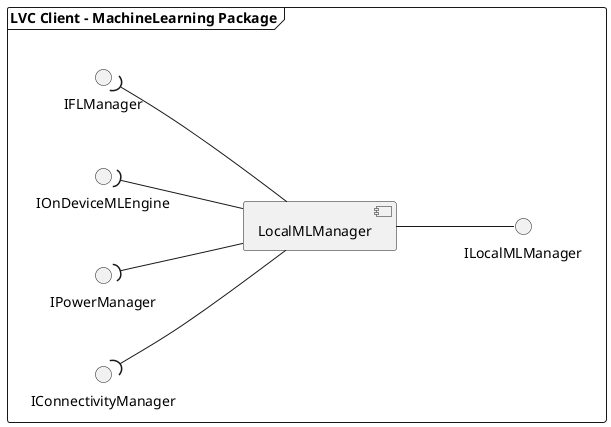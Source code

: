@startuml

left to right direction

frame "LVC Client - MachineLearning Package" {
    component LocalMLManager
    LocalMLManager --() ILocalMLManager
    IFLManager )-- LocalMLManager
    IOnDeviceMLEngine )-- LocalMLManager
    IPowerManager )-- LocalMLManager
    IConnectivityManager )-- LocalMLManager
}

@enduml

@startuml LocalMLManager

skinparam linetype ortho
hide stereotype

' interface IOnDeviceMLEngine
' interface IFLManager

' Override the style only for packages with the <<Annotation>> stereotype
skinparam package<<Annotation>> {
    BorderColor red
    FontColor red
}

package PLocalMLManager as "LocalMLManager Package" {

    ' External interface provided by LocalMLManager
    interface ILocalMLManager {
        + getLatestModelVersion(modelName: String): String
        + getModel(modelName: String, version: String): Model
        + addTrainingData(modelName: String, labeledFeatures: Pair<String, List<Feature>>): boolean
        + scheduleTrainingBinaryClassifier(modelName: String, targetLabels: List<String>): boolean
    }

    ' LocalMLManager acts as a Facade for ML operations
    class LocalMLManager implements ILocalMLManager {
        - trainingDB: TrainingDB
        - modelDB: LocalModelDB
        - taskEngine: FLTaskEngine
        - isCharging: boolean
        - isWifi: boolean
        + getLatestModelVersion(modelName: String): String
        + getModel(modelName: String, version: String): Model
        + addTrainingData(modelName: String, labeledFeatures: List<Pair<Feature, String>>)
        + scheduleTrainingBinaryClassifier(modelName: String, targetLabels: List<String>): boolean
    }

    ' Listener for device charging events to trigger training tasks
    together {
    class DeviceChargingListener {
        + onChargeBegin(): void
        + onChargeEnd(): void
    }
    class WifiConnectListener {
        + onWifiConnect(): void
        + onWifiDisconnect(): void
    }
    }

    ' Queue that holds tasks (using the Command Pattern)
    class FLTaskQueue {
        - tasks: List<FLTask>
        + enqueue(task: FLTask): boolean
        + dequeueWithCondition(condFlags: int): FLTask
    }

    ' Design pattern annotation with package boxes
    package "Command - Command Pattern" <<Annotation>> {

    ' Command interface for FL tasks
    abstract FLTask {
        + condFlags: int
        + FLTask(condFlags: int)
        + execute(): boolean
    }

    }

    ' Design pattern annotation with package boxes
    package "Invoker - Command Pattern" <<Annotation>> {

    class FLTaskEngine {
        - taskQueue: FLTaskQueue

        - scheduleSynchronizingModelDB(): void
        + scheduleTrainingBinaryClassifier(modelName: String, targetLabels: List<String>): boolean
        + executeATask(condFlags: int): boolean
    }

    }

    ' Design pattern annotation with package boxes
    package "Concrete Command - Command Pattern" <<Annotation>> {

    ' Concrete tasks for global model synchronization and local model update
    class GlobalModelDownloadTask {
        - modelDB: LocalModelDB
        - targetModelName: String
        - targetModelVersion: String
        + execute(): boolean
    }
    class LocalBinaryClassifierModelUpdateTask {
        - modelDB: LocalModelDB
        - trainingDB: TrainingDB
        - targetLabels: List<String>
        - targetModelName: String
        - targetModelVersion: String
        + execute(): boolean
    }
    class LocalModelUploadTask {
        - modelDB: LocalModelDB
        - targetModelName: String
        - targetModelVersion: String
        + execute(): boolean
    }

    }

    ' Databases for training data and model files
    class TrainingDB {
        + getTrainingData(labels: List<String>): Feature
        + storeTrainingData(data: Feature): void
    }

    class LocalModelDB {
        + listModels(): List<Pair<String, String>>
        + getModel(name: String, version: String): Model
        + storeModel(name: String, version: String, model: Model): boolean
    }

    ' Inheritance
    FLTask <|-- GlobalModelDownloadTask
    FLTask <|-- LocalBinaryClassifierModelUpdateTask
    FLTask <|-- LocalModelUploadTask

    ' Dependency
    FLTaskEngine ...> GlobalModelDownloadTask
    FLTaskEngine ...> LocalModelUploadTask
    FLTaskEngine ...> LocalBinaryClassifierModelUpdateTask

    ' Aggregation
    ' DeviceChargingListener "1" o- "1" FLTaskEngine
    ' WifiConnectListener "1" o- "1" FLTaskEngine
    FLTaskQueue "1" o-> "*" FLTask
    LocalBinaryClassifierModelUpdateTask "1" o--> "1" TrainingDB
    LocalBinaryClassifierModelUpdateTask "1" o--> "1" LocalModelDB
    LocalModelUploadTask "1" o--> "1" LocalModelDB
    GlobalModelDownloadTask "1" o--> "1" LocalModelDB

    ' Composition
    LocalMLManager "1" *--> "1" FLTaskEngine
    LocalMLManager "1" *--> "1" DeviceChargingListener
    LocalMLManager "1" *--> "1" WifiConnectListener
    LocalMLManager "1" *--> "1" TrainingDB
    LocalMLManager "1" *--> "1" LocalModelDB
    FLTaskEngine "1" *--> "1" FLTaskQueue
}

@enduml

@startuml scheduleTrainingBinaryClassifier

participant UserBanHandler

box LocalMLManager Package

participant LocalMLManager
participant FLTaskEngine
participant LocalModelDB
participant TrainingDB
participant FLTaskQueue
participant LocalBinaryClassifierModelUpdateTask
participant LocalModelUploadTask

end box

participant IOnDeviceMLEngine
participant IFLManager

UserBanHandler ->> LocalMLManager: S1. scheduleTrainingBinaryClassifier(\n  modelName, targetLabels)
activate LocalMLManager

LocalMLManager -> FLTaskEngine: S2. scheduleTrainingBinaryClassifier(\n  modelName, targetLabels)
activate FLTaskEngine

FLTaskEngine -> LocalModelDB: S3. listModels()

create LocalBinaryClassifierModelUpdateTask
FLTaskEngine -> LocalBinaryClassifierModelUpdateTask: S4. trainingTask = LocalBinaryClassifierModelUpdateTask(\n  COND_CHARGING, modelDB, trainingDB, targetLabels,\n  targetModelName, targetModelVersion)

FLTaskEngine -> FLTaskQueue: S5. enqueue(trainingTask)
activate FLTaskQueue

FLTaskEngine <<-- FLTaskQueue: S6. result
deactivate FLTaskQueue

LocalMLManager <<-- FLTaskEngine: S7. result
deactivate FLTaskEngine

break isCharging != true

LocalMLManager -[hidden]-> LocalMLManager

end break

LocalMLManager -> FLTaskEngine: S8. executeATask(COND_CHARGING)
activate FLTaskEngine

FLTaskEngine -> FLTaskQueue: S9. dequeueWithCondition(COND_CHARGING)
activate FLTaskQueue

FLTaskEngine <<-- FLTaskQueue: S10. trainingTask
deactivate FLTaskQueue

FLTaskEngine -> LocalBinaryClassifierModelUpdateTask: S11. execute()
activate LocalBinaryClassifierModelUpdateTask

LocalBinaryClassifierModelUpdateTask -> LocalModelDB: S12. getModel(targetModelName, targetModelVersion)
activate LocalModelDB

LocalBinaryClassifierModelUpdateTask <<-- LocalModelDB: S13. model
deactivate LocalModelDB

LocalBinaryClassifierModelUpdateTask -> TrainingDB: S14. getTrainingData(targetLabels)
activate TrainingDB

LocalBinaryClassifierModelUpdateTask <<-- TrainingDB: S15. trainingData
deactivate TrainingDB

LocalBinaryClassifierModelUpdateTask -> IOnDeviceMLEngine: S16. train(model, trainingData)
activate IOnDeviceMLEngine

LocalBinaryClassifierModelUpdateTask <<-- IOnDeviceMLEngine: S17. newModel
deactivate IOnDeviceMLEngine

LocalBinaryClassifierModelUpdateTask -> LocalModelDB: S18. storeModel(targetModelName, newVersion, newModel)
activate LocalModelDB

LocalBinaryClassifierModelUpdateTask <<-- LocalModelDB: S19. result
deactivate LocalModelDB

FLTaskEngine <<-- LocalBinaryClassifierModelUpdateTask: S20. result
deactivate LocalBinaryClassifierModelUpdateTask
destroy LocalBinaryClassifierModelUpdateTask

create LocalModelUploadTask
FLTaskEngine -> LocalModelUploadTask: S21. uploadTask = LocalModelUploadTask(COND_WIFI, modelDB, targetModelName, newVersion)

FLTaskEngine -> FLTaskQueue: S22. enqueue(uploadTask)
activate FLTaskQueue

FLTaskEngine <<-- FLTaskQueue: S23. result
deactivate FLTaskQueue

LocalMLManager <<-- FLTaskEngine: S24. result
deactivate FLTaskEngine

break isWifi != true

LocalMLManager -[hidden]-> LocalMLManager

end break

LocalMLManager -> FLTaskEngine: S25. executeATask(COND_WIFI)
activate FLTaskEngine

FLTaskEngine -> FLTaskQueue: S26. dequeueWithCondition(COND_WIFI)
activate FLTaskQueue

FLTaskEngine <<-- FLTaskQueue: S27. uploadTask
deactivate FLTaskQueue

FLTaskEngine -> LocalModelUploadTask: S28. execute()
activate LocalModelUploadTask

LocalModelUploadTask -> LocalModelDB: S29. getModel(targetModelName, newVersion)
activate LocalModelDB

LocalModelUploadTask <<-- LocalModelDB: S30. newModel
deactivate LocalModelDB

LocalModelUploadTask -> IFLManager: S31. collectLocalModel(newModel,\n  targetModelName, newVersion)
activate IFLManager

LocalModelUploadTask <<-- IFLManager: S32. result
deactivate IFLManager

FLTaskEngine <<-- LocalModelUploadTask: S33. result
deactivate LocalModelUploadTask
destroy LocalModelUploadTask

LocalMLManager <<-- FLTaskEngine: S34. result
deactivate FLTaskEngine

@enduml